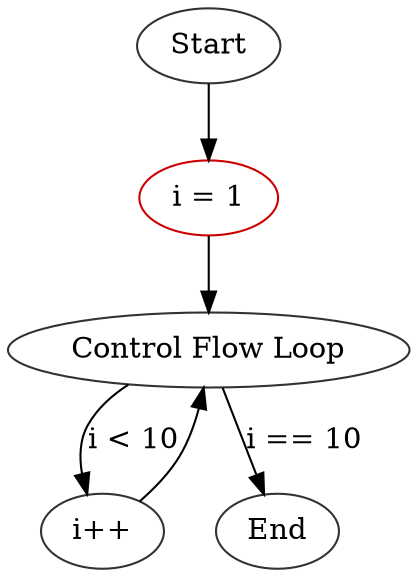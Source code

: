 digraph IncrementingLoop {
node1 [label="Start", color="#2e3436"]
node3 [label="i = 1", color="#cc0000"]
node4 [label="Control Flow\ Loop", color="#2e3436"]
node5 [label="i++", color="#2e3436"]
node2 [label="End", color="#2e3436"]

node1 -> node3
node3 -> node4
node4 -> node5 [label="i < 10"]
node4 -> node2 [label="i == 10"]
node5 -> node4
}
